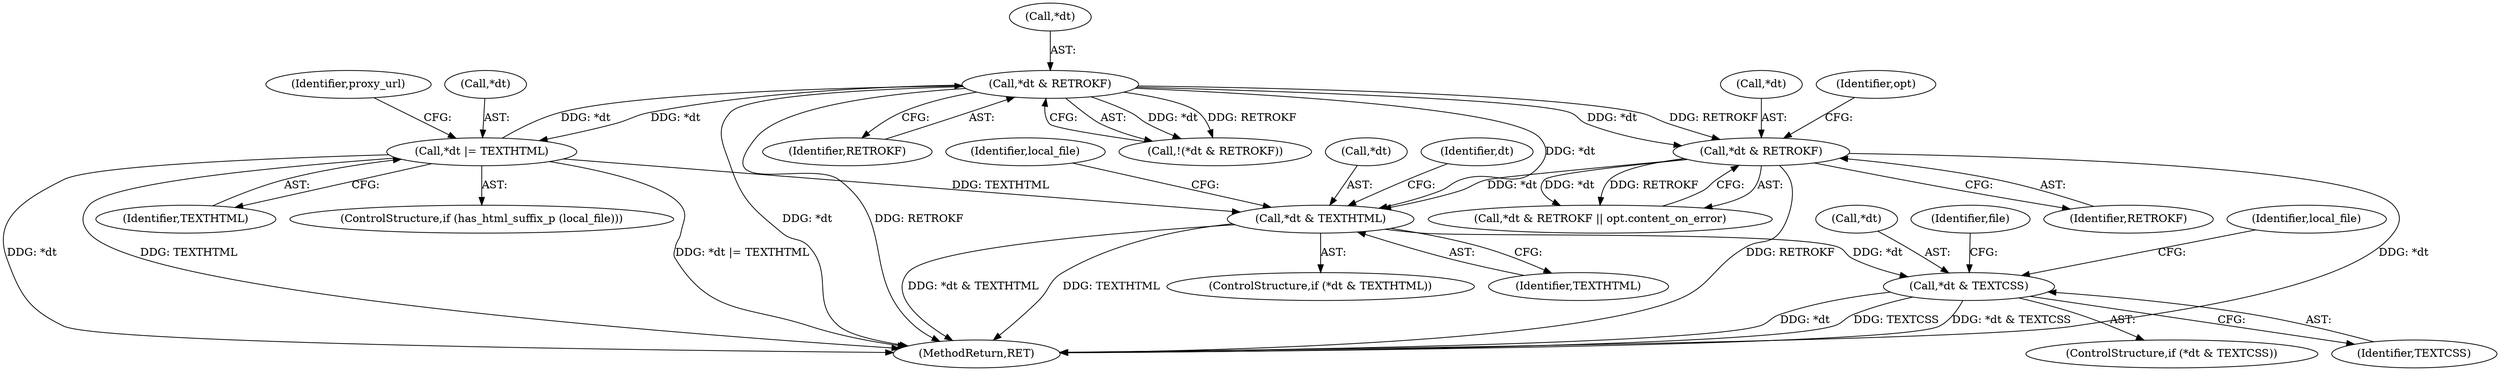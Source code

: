 digraph "0_savannah_e996e322ffd42aaa051602da182d03178d0f13e1_0@pointer" {
"1000646" [label="(Call,*dt & TEXTHTML)"];
"1000612" [label="(Call,*dt & RETROKF)"];
"1000553" [label="(Call,*dt & RETROKF)"];
"1000376" [label="(Call,*dt |= TEXTHTML)"];
"1000653" [label="(Call,*dt & TEXTCSS)"];
"1000649" [label="(Identifier,TEXTHTML)"];
"1000613" [label="(Call,*dt)"];
"1000646" [label="(Call,*dt & TEXTHTML)"];
"1000653" [label="(Call,*dt & TEXTCSS)"];
"1000660" [label="(Identifier,file)"];
"1000645" [label="(ControlStructure,if (*dt & TEXTHTML))"];
"1000651" [label="(Identifier,local_file)"];
"1000381" [label="(Identifier,proxy_url)"];
"1000552" [label="(Call,!(*dt & RETROKF))"];
"1000647" [label="(Call,*dt)"];
"1000377" [label="(Call,*dt)"];
"1000554" [label="(Call,*dt)"];
"1000615" [label="(Identifier,RETROKF)"];
"1000710" [label="(MethodReturn,RET)"];
"1000376" [label="(Call,*dt |= TEXTHTML)"];
"1000611" [label="(Call,*dt & RETROKF || opt.content_on_error)"];
"1000658" [label="(Identifier,local_file)"];
"1000652" [label="(ControlStructure,if (*dt & TEXTCSS))"];
"1000553" [label="(Call,*dt & RETROKF)"];
"1000654" [label="(Call,*dt)"];
"1000373" [label="(ControlStructure,if (has_html_suffix_p (local_file)))"];
"1000556" [label="(Identifier,RETROKF)"];
"1000656" [label="(Identifier,TEXTCSS)"];
"1000617" [label="(Identifier,opt)"];
"1000612" [label="(Call,*dt & RETROKF)"];
"1000655" [label="(Identifier,dt)"];
"1000379" [label="(Identifier,TEXTHTML)"];
"1000646" -> "1000645"  [label="AST: "];
"1000646" -> "1000649"  [label="CFG: "];
"1000647" -> "1000646"  [label="AST: "];
"1000649" -> "1000646"  [label="AST: "];
"1000651" -> "1000646"  [label="CFG: "];
"1000655" -> "1000646"  [label="CFG: "];
"1000646" -> "1000710"  [label="DDG: *dt & TEXTHTML"];
"1000646" -> "1000710"  [label="DDG: TEXTHTML"];
"1000612" -> "1000646"  [label="DDG: *dt"];
"1000553" -> "1000646"  [label="DDG: *dt"];
"1000376" -> "1000646"  [label="DDG: TEXTHTML"];
"1000646" -> "1000653"  [label="DDG: *dt"];
"1000612" -> "1000611"  [label="AST: "];
"1000612" -> "1000615"  [label="CFG: "];
"1000613" -> "1000612"  [label="AST: "];
"1000615" -> "1000612"  [label="AST: "];
"1000617" -> "1000612"  [label="CFG: "];
"1000611" -> "1000612"  [label="CFG: "];
"1000612" -> "1000710"  [label="DDG: *dt"];
"1000612" -> "1000710"  [label="DDG: RETROKF"];
"1000612" -> "1000611"  [label="DDG: *dt"];
"1000612" -> "1000611"  [label="DDG: RETROKF"];
"1000553" -> "1000612"  [label="DDG: *dt"];
"1000553" -> "1000612"  [label="DDG: RETROKF"];
"1000553" -> "1000552"  [label="AST: "];
"1000553" -> "1000556"  [label="CFG: "];
"1000554" -> "1000553"  [label="AST: "];
"1000556" -> "1000553"  [label="AST: "];
"1000552" -> "1000553"  [label="CFG: "];
"1000553" -> "1000710"  [label="DDG: *dt"];
"1000553" -> "1000710"  [label="DDG: RETROKF"];
"1000553" -> "1000376"  [label="DDG: *dt"];
"1000553" -> "1000552"  [label="DDG: *dt"];
"1000553" -> "1000552"  [label="DDG: RETROKF"];
"1000376" -> "1000553"  [label="DDG: *dt"];
"1000376" -> "1000373"  [label="AST: "];
"1000376" -> "1000379"  [label="CFG: "];
"1000377" -> "1000376"  [label="AST: "];
"1000379" -> "1000376"  [label="AST: "];
"1000381" -> "1000376"  [label="CFG: "];
"1000376" -> "1000710"  [label="DDG: *dt |= TEXTHTML"];
"1000376" -> "1000710"  [label="DDG: *dt"];
"1000376" -> "1000710"  [label="DDG: TEXTHTML"];
"1000653" -> "1000652"  [label="AST: "];
"1000653" -> "1000656"  [label="CFG: "];
"1000654" -> "1000653"  [label="AST: "];
"1000656" -> "1000653"  [label="AST: "];
"1000658" -> "1000653"  [label="CFG: "];
"1000660" -> "1000653"  [label="CFG: "];
"1000653" -> "1000710"  [label="DDG: TEXTCSS"];
"1000653" -> "1000710"  [label="DDG: *dt & TEXTCSS"];
"1000653" -> "1000710"  [label="DDG: *dt"];
}
